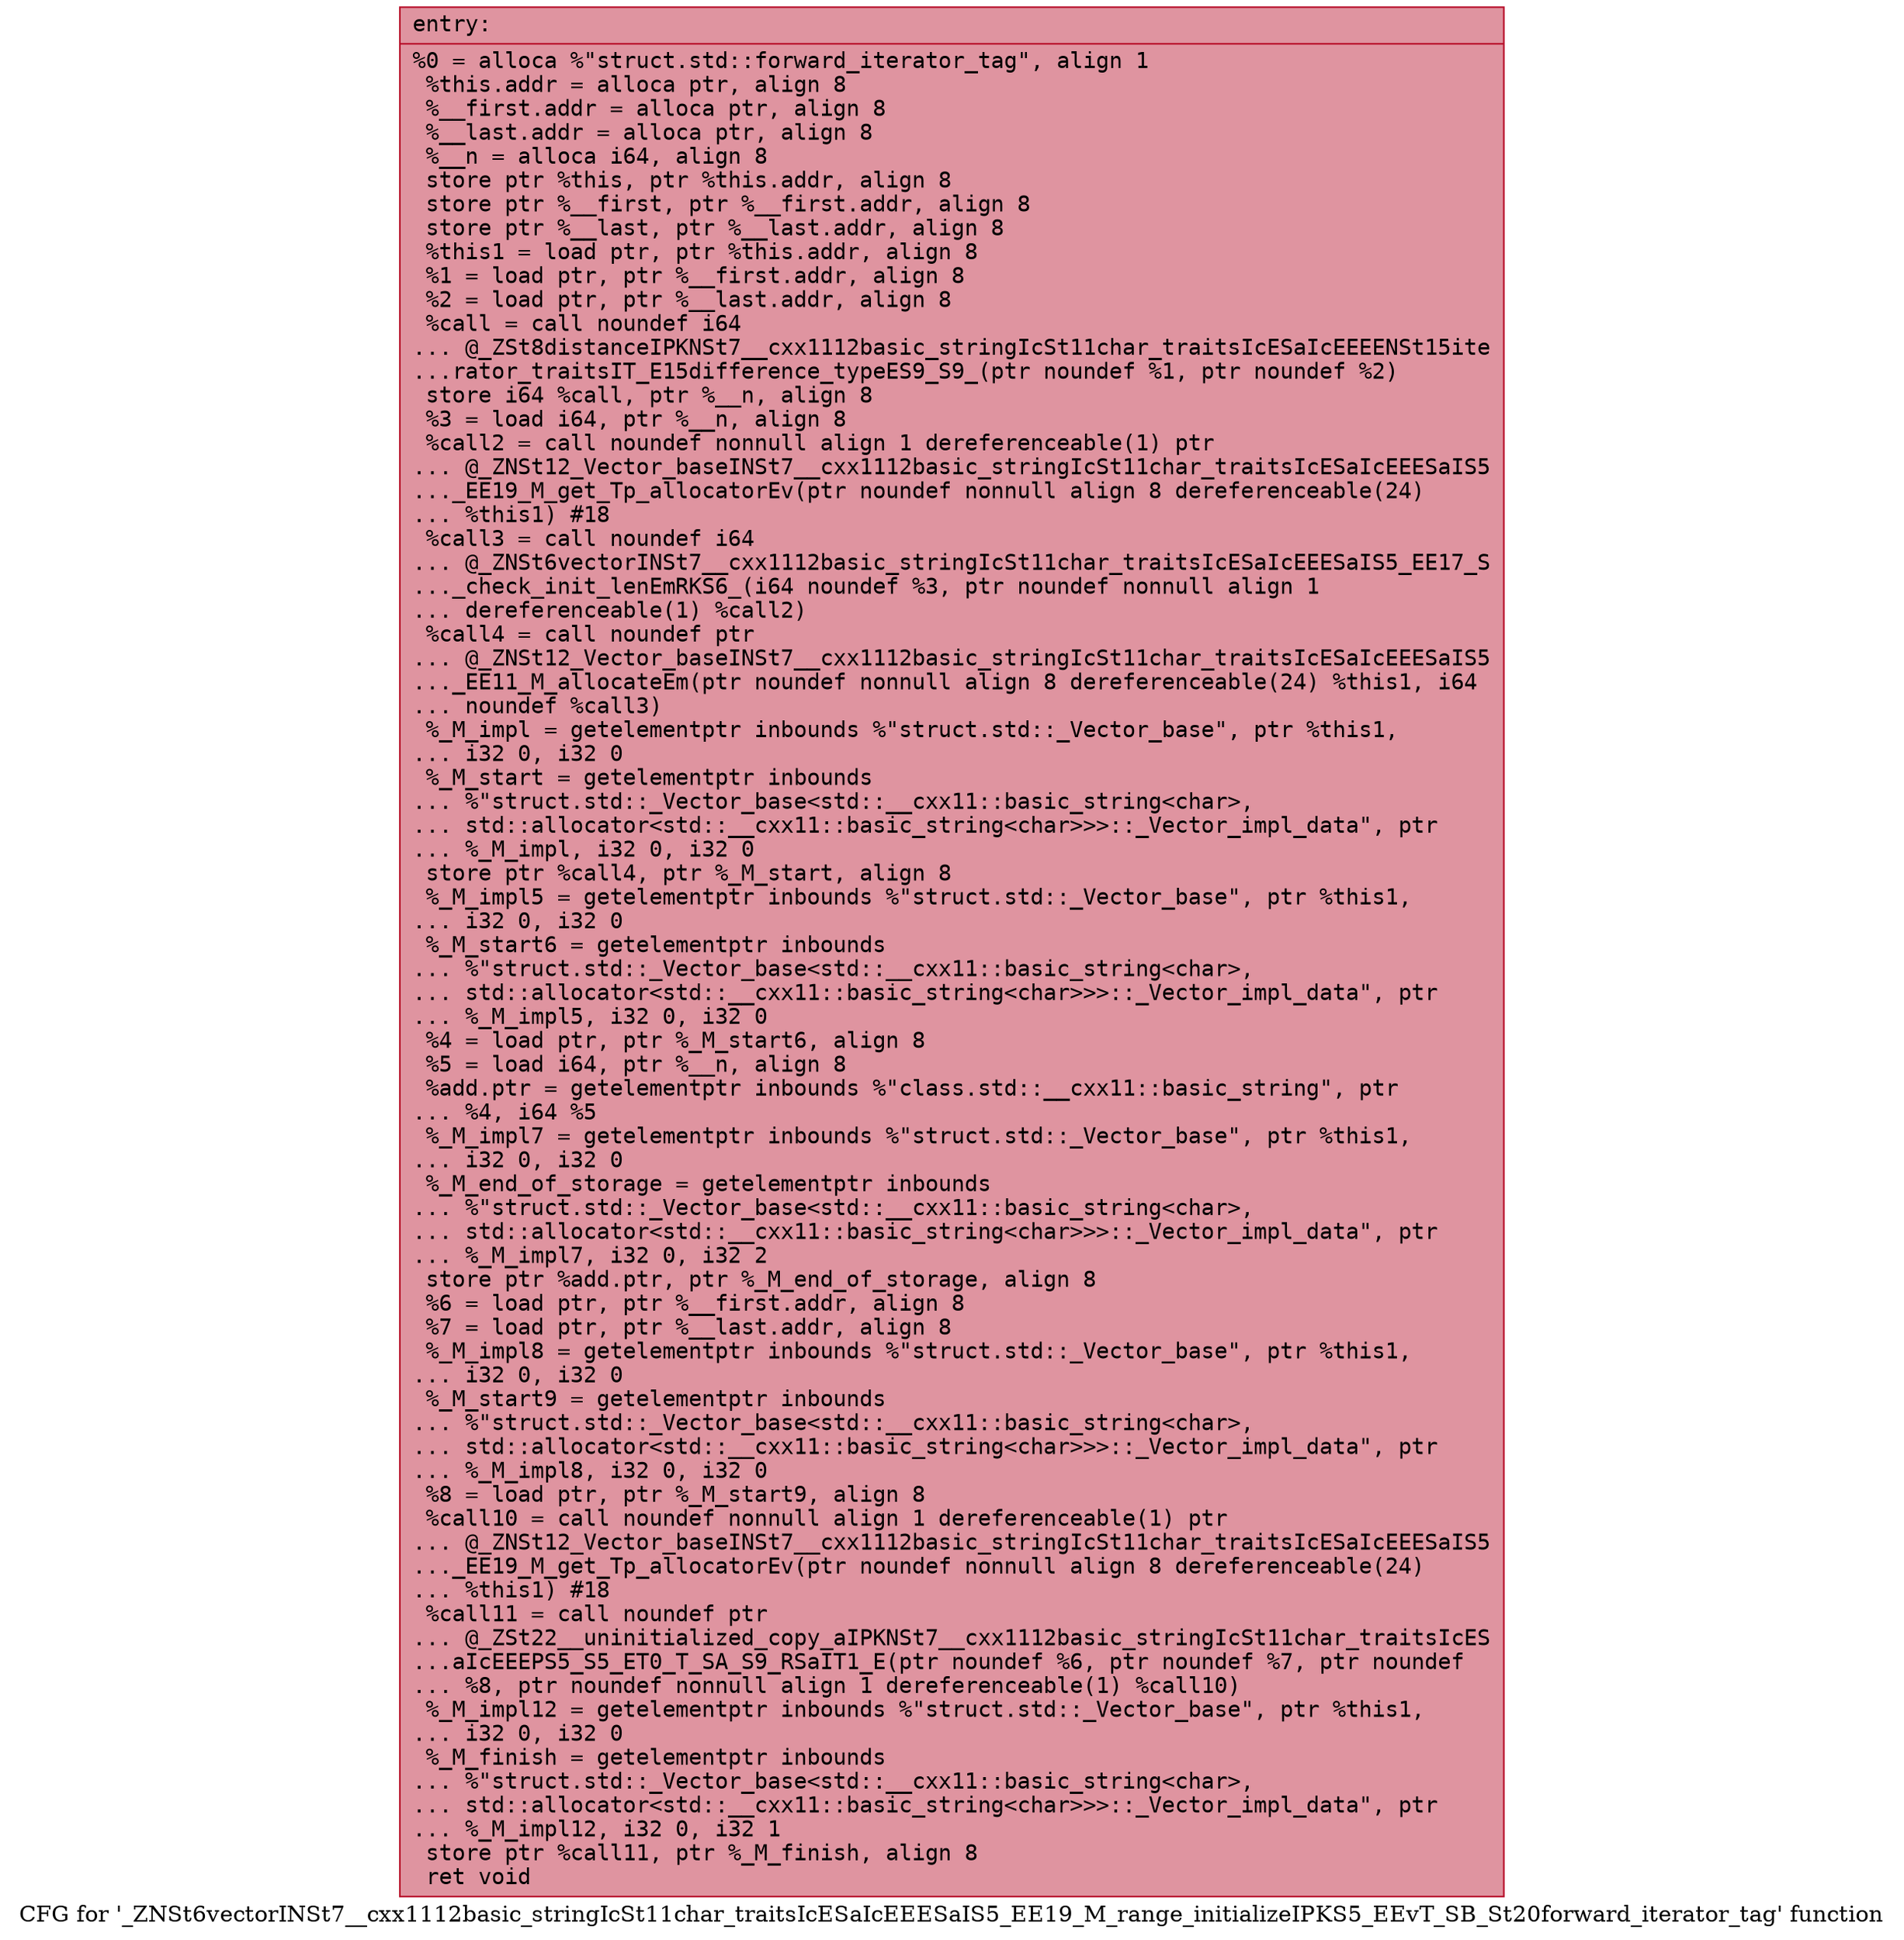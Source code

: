 digraph "CFG for '_ZNSt6vectorINSt7__cxx1112basic_stringIcSt11char_traitsIcESaIcEEESaIS5_EE19_M_range_initializeIPKS5_EEvT_SB_St20forward_iterator_tag' function" {
	label="CFG for '_ZNSt6vectorINSt7__cxx1112basic_stringIcSt11char_traitsIcESaIcEEESaIS5_EE19_M_range_initializeIPKS5_EEvT_SB_St20forward_iterator_tag' function";

	Node0x558416861b50 [shape=record,color="#b70d28ff", style=filled, fillcolor="#b70d2870" fontname="Courier",label="{entry:\l|  %0 = alloca %\"struct.std::forward_iterator_tag\", align 1\l  %this.addr = alloca ptr, align 8\l  %__first.addr = alloca ptr, align 8\l  %__last.addr = alloca ptr, align 8\l  %__n = alloca i64, align 8\l  store ptr %this, ptr %this.addr, align 8\l  store ptr %__first, ptr %__first.addr, align 8\l  store ptr %__last, ptr %__last.addr, align 8\l  %this1 = load ptr, ptr %this.addr, align 8\l  %1 = load ptr, ptr %__first.addr, align 8\l  %2 = load ptr, ptr %__last.addr, align 8\l  %call = call noundef i64\l... @_ZSt8distanceIPKNSt7__cxx1112basic_stringIcSt11char_traitsIcESaIcEEEENSt15ite\l...rator_traitsIT_E15difference_typeES9_S9_(ptr noundef %1, ptr noundef %2)\l  store i64 %call, ptr %__n, align 8\l  %3 = load i64, ptr %__n, align 8\l  %call2 = call noundef nonnull align 1 dereferenceable(1) ptr\l... @_ZNSt12_Vector_baseINSt7__cxx1112basic_stringIcSt11char_traitsIcESaIcEEESaIS5\l..._EE19_M_get_Tp_allocatorEv(ptr noundef nonnull align 8 dereferenceable(24)\l... %this1) #18\l  %call3 = call noundef i64\l... @_ZNSt6vectorINSt7__cxx1112basic_stringIcSt11char_traitsIcESaIcEEESaIS5_EE17_S\l..._check_init_lenEmRKS6_(i64 noundef %3, ptr noundef nonnull align 1\l... dereferenceable(1) %call2)\l  %call4 = call noundef ptr\l... @_ZNSt12_Vector_baseINSt7__cxx1112basic_stringIcSt11char_traitsIcESaIcEEESaIS5\l..._EE11_M_allocateEm(ptr noundef nonnull align 8 dereferenceable(24) %this1, i64\l... noundef %call3)\l  %_M_impl = getelementptr inbounds %\"struct.std::_Vector_base\", ptr %this1,\l... i32 0, i32 0\l  %_M_start = getelementptr inbounds\l... %\"struct.std::_Vector_base\<std::__cxx11::basic_string\<char\>,\l... std::allocator\<std::__cxx11::basic_string\<char\>\>\>::_Vector_impl_data\", ptr\l... %_M_impl, i32 0, i32 0\l  store ptr %call4, ptr %_M_start, align 8\l  %_M_impl5 = getelementptr inbounds %\"struct.std::_Vector_base\", ptr %this1,\l... i32 0, i32 0\l  %_M_start6 = getelementptr inbounds\l... %\"struct.std::_Vector_base\<std::__cxx11::basic_string\<char\>,\l... std::allocator\<std::__cxx11::basic_string\<char\>\>\>::_Vector_impl_data\", ptr\l... %_M_impl5, i32 0, i32 0\l  %4 = load ptr, ptr %_M_start6, align 8\l  %5 = load i64, ptr %__n, align 8\l  %add.ptr = getelementptr inbounds %\"class.std::__cxx11::basic_string\", ptr\l... %4, i64 %5\l  %_M_impl7 = getelementptr inbounds %\"struct.std::_Vector_base\", ptr %this1,\l... i32 0, i32 0\l  %_M_end_of_storage = getelementptr inbounds\l... %\"struct.std::_Vector_base\<std::__cxx11::basic_string\<char\>,\l... std::allocator\<std::__cxx11::basic_string\<char\>\>\>::_Vector_impl_data\", ptr\l... %_M_impl7, i32 0, i32 2\l  store ptr %add.ptr, ptr %_M_end_of_storage, align 8\l  %6 = load ptr, ptr %__first.addr, align 8\l  %7 = load ptr, ptr %__last.addr, align 8\l  %_M_impl8 = getelementptr inbounds %\"struct.std::_Vector_base\", ptr %this1,\l... i32 0, i32 0\l  %_M_start9 = getelementptr inbounds\l... %\"struct.std::_Vector_base\<std::__cxx11::basic_string\<char\>,\l... std::allocator\<std::__cxx11::basic_string\<char\>\>\>::_Vector_impl_data\", ptr\l... %_M_impl8, i32 0, i32 0\l  %8 = load ptr, ptr %_M_start9, align 8\l  %call10 = call noundef nonnull align 1 dereferenceable(1) ptr\l... @_ZNSt12_Vector_baseINSt7__cxx1112basic_stringIcSt11char_traitsIcESaIcEEESaIS5\l..._EE19_M_get_Tp_allocatorEv(ptr noundef nonnull align 8 dereferenceable(24)\l... %this1) #18\l  %call11 = call noundef ptr\l... @_ZSt22__uninitialized_copy_aIPKNSt7__cxx1112basic_stringIcSt11char_traitsIcES\l...aIcEEEPS5_S5_ET0_T_SA_S9_RSaIT1_E(ptr noundef %6, ptr noundef %7, ptr noundef\l... %8, ptr noundef nonnull align 1 dereferenceable(1) %call10)\l  %_M_impl12 = getelementptr inbounds %\"struct.std::_Vector_base\", ptr %this1,\l... i32 0, i32 0\l  %_M_finish = getelementptr inbounds\l... %\"struct.std::_Vector_base\<std::__cxx11::basic_string\<char\>,\l... std::allocator\<std::__cxx11::basic_string\<char\>\>\>::_Vector_impl_data\", ptr\l... %_M_impl12, i32 0, i32 1\l  store ptr %call11, ptr %_M_finish, align 8\l  ret void\l}"];
}
